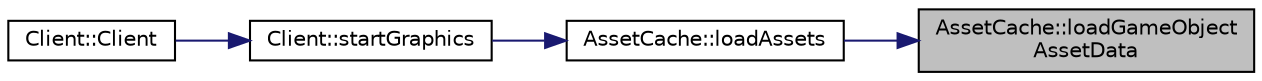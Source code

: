 digraph "AssetCache::loadGameObjectAssetData"
{
 // LATEX_PDF_SIZE
  edge [fontname="Helvetica",fontsize="10",labelfontname="Helvetica",labelfontsize="10"];
  node [fontname="Helvetica",fontsize="10",shape=record];
  rankdir="RL";
  Node1 [label="AssetCache::loadGameObject\lAssetData",height=0.2,width=0.4,color="black", fillcolor="grey75", style="filled", fontcolor="black",tooltip="Loads the game object assets data."];
  Node1 -> Node2 [dir="back",color="midnightblue",fontsize="10",style="solid",fontname="Helvetica"];
  Node2 [label="AssetCache::loadAssets",height=0.2,width=0.4,color="black", fillcolor="white", style="filled",URL="$classAssetCache.html#a65f5a313ec992e8d4fd1212272f404d0",tooltip="Loads all the assets into memory."];
  Node2 -> Node3 [dir="back",color="midnightblue",fontsize="10",style="solid",fontname="Helvetica"];
  Node3 [label="Client::startGraphics",height=0.2,width=0.4,color="black", fillcolor="white", style="filled",URL="$classClient.html#a7b7406bdc248547627fd669a92b86d6c",tooltip="Starts the graphics library."];
  Node3 -> Node4 [dir="back",color="midnightblue",fontsize="10",style="solid",fontname="Helvetica"];
  Node4 [label="Client::Client",height=0.2,width=0.4,color="black", fillcolor="white", style="filled",URL="$classClient.html#ad3e41ed92e71d5c3717db96e68b9541b",tooltip=" "];
}
